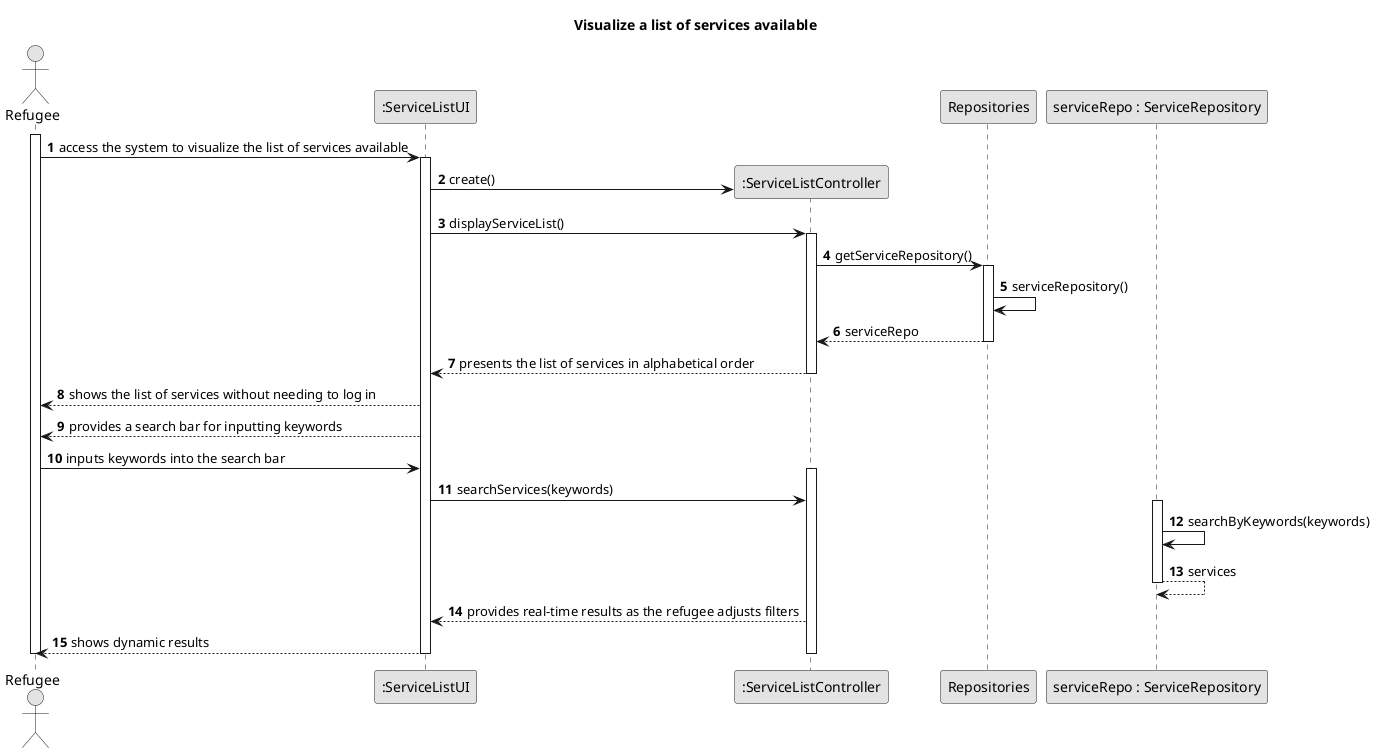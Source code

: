 @startuml
skinparam monochrome true
skinparam packageStyle rectangle
skinparam shadowing false

title Visualize a list of services available

autonumber

actor Refugee
participant ":ServiceListUI" as ui
participant ":ServiceListController" as ctrl
participant Repositories
participant "serviceRepo : ServiceRepository" as serviceRepo

activate Refugee

    Refugee -> ui : access the system to visualize the list of services available
    activate ui
        ui -> ctrl** : create()
        ui -> ctrl : displayServiceList()
        activate ctrl
            ctrl -> Repositories : getServiceRepository()
            activate Repositories
                Repositories -> Repositories : serviceRepository()
                Repositories-->ctrl : serviceRepo
            deactivate Repositories
            ctrl --> ui : presents the list of services in alphabetical order
        deactivate ctrl
            ui --> Refugee : shows the list of services without needing to log in
            ui --> Refugee : provides a search bar for inputting keywords
            Refugee -> ui : inputs keywords into the search bar
        activate ctrl
            ui -> ctrl : searchServices(keywords)
            activate serviceRepo
                serviceRepo -> serviceRepo : searchByKeywords(keywords)
                serviceRepo --> serviceRepo : services
            deactivate serviceRepo
            ctrl --> ui : provides real-time results as the refugee adjusts filters
            ui --> Refugee : shows dynamic results
        deactivate ctrl
    deactivate ui
deactivate Refugee

@enduml